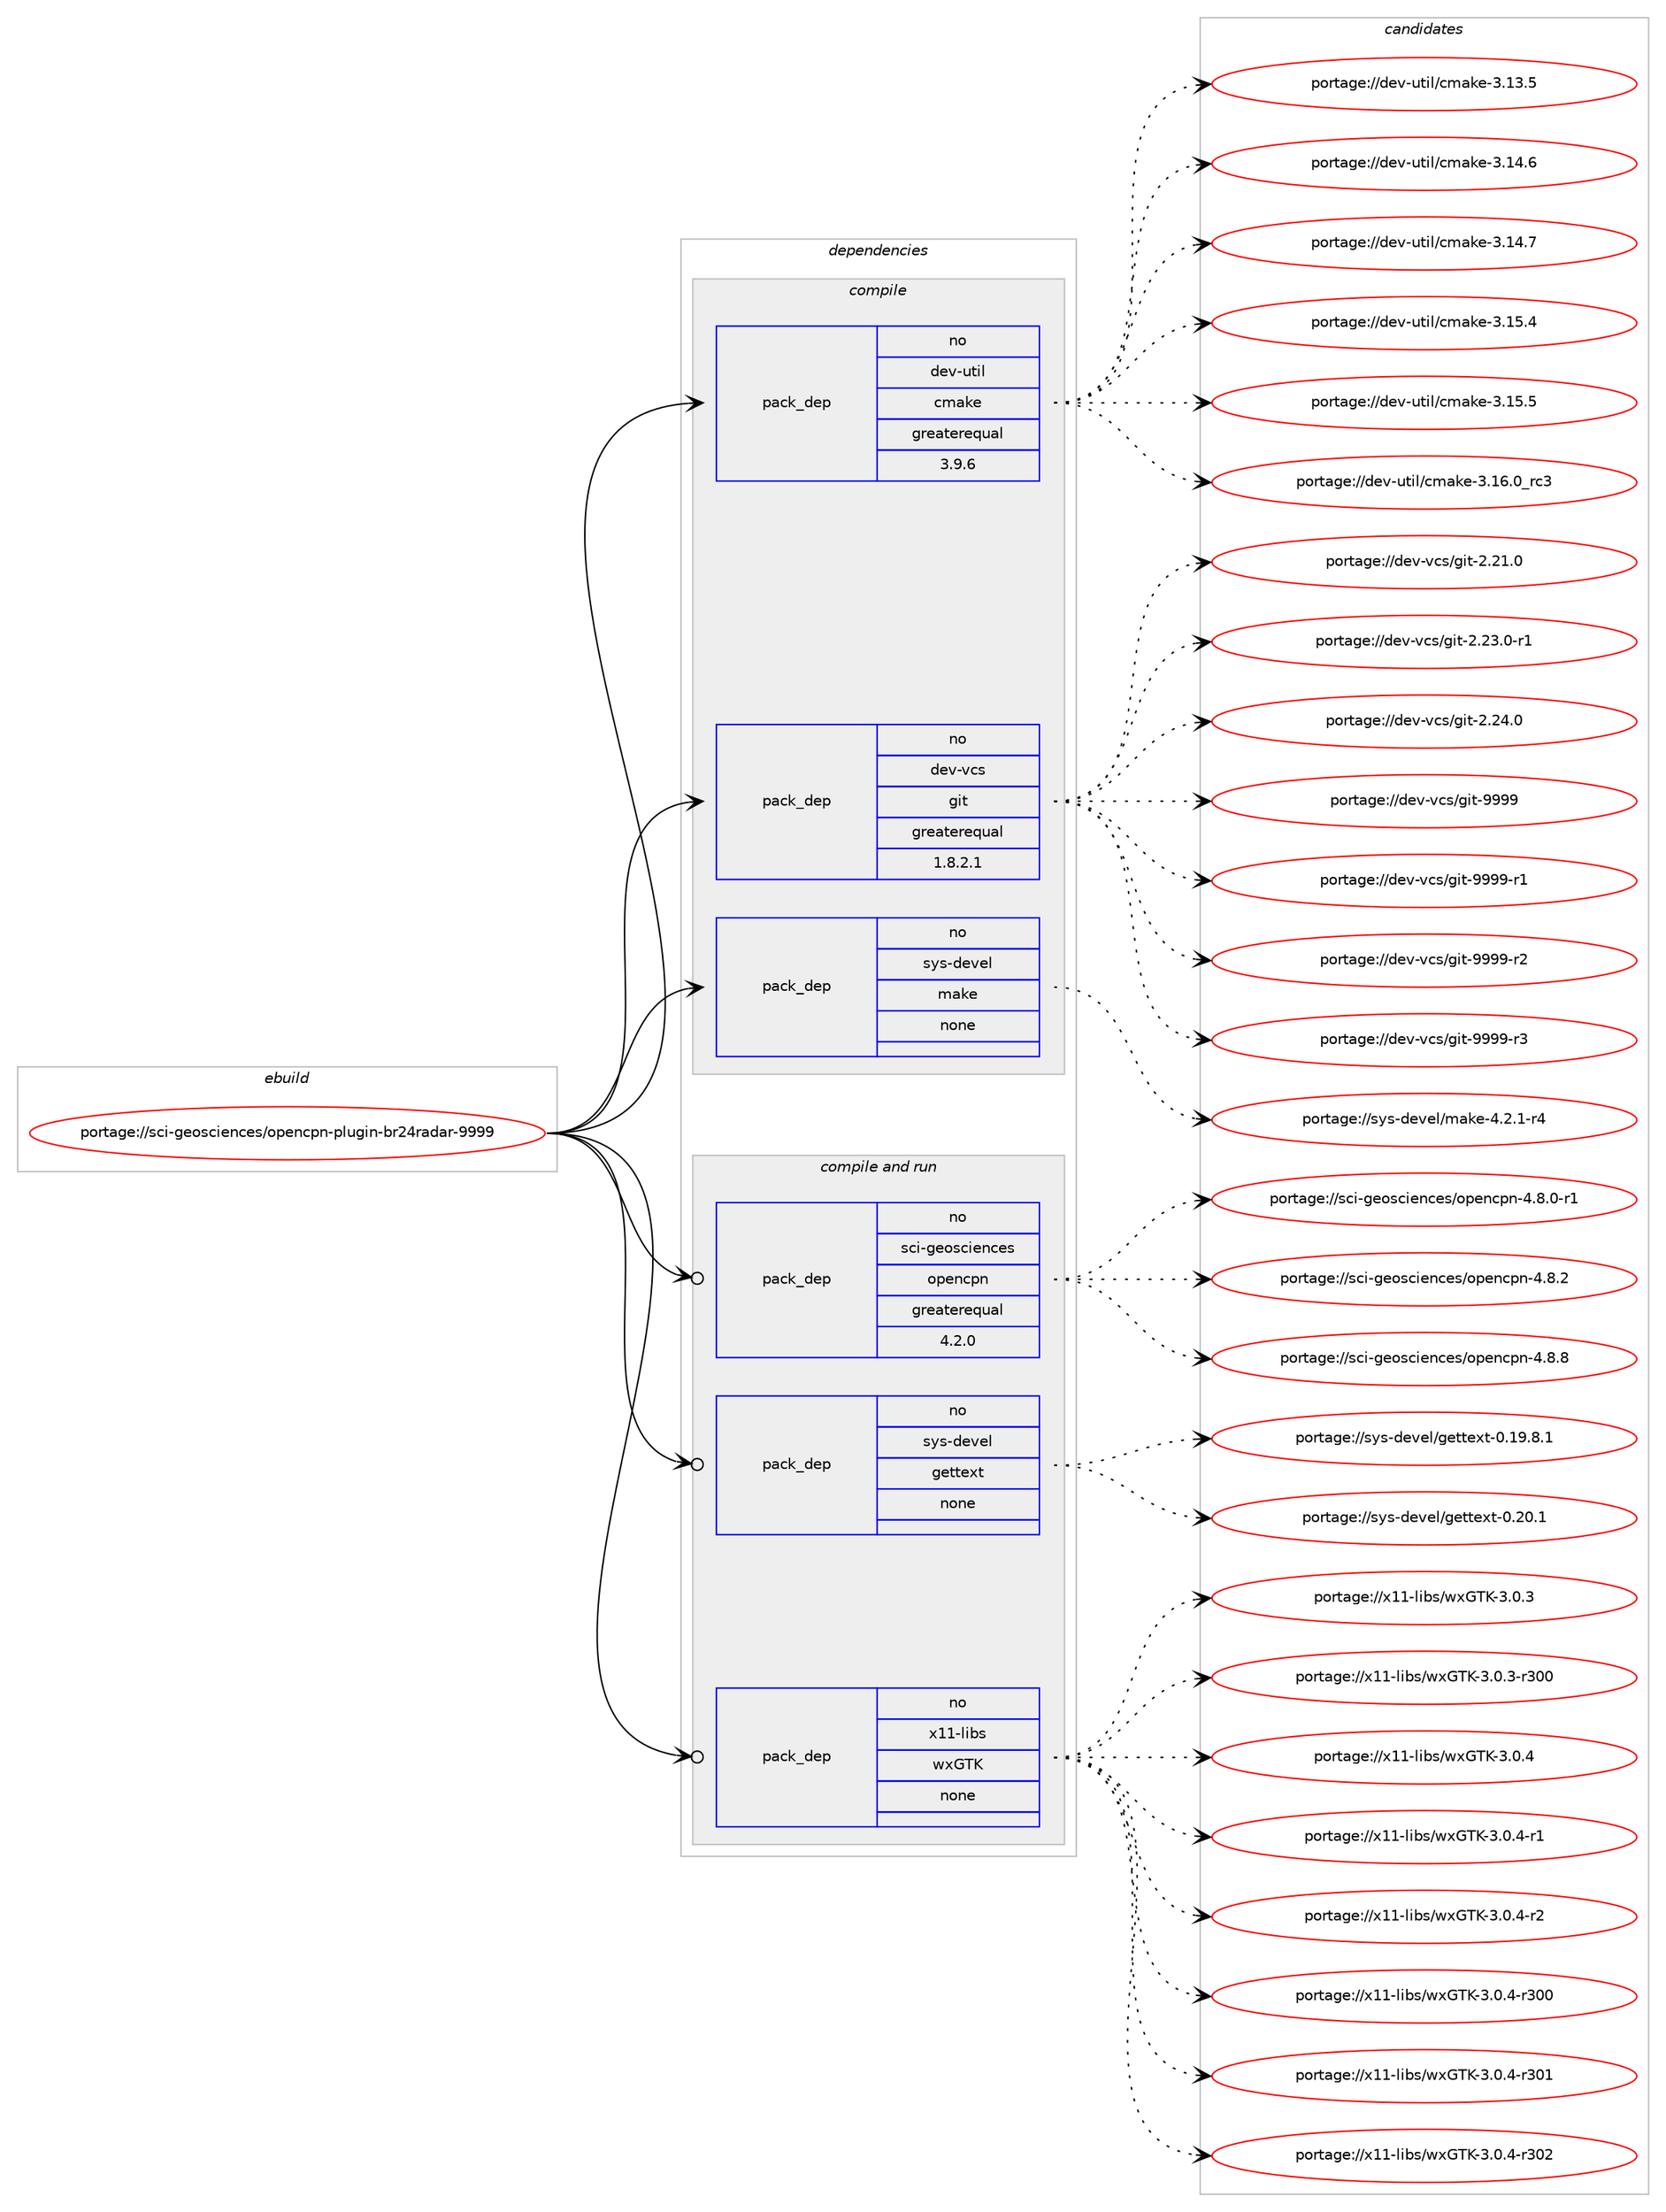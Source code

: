 digraph prolog {

# *************
# Graph options
# *************

newrank=true;
concentrate=true;
compound=true;
graph [rankdir=LR,fontname=Helvetica,fontsize=10,ranksep=1.5];#, ranksep=2.5, nodesep=0.2];
edge  [arrowhead=vee];
node  [fontname=Helvetica,fontsize=10];

# **********
# The ebuild
# **********

subgraph cluster_leftcol {
color=gray;
rank=same;
label=<<i>ebuild</i>>;
id [label="portage://sci-geosciences/opencpn-plugin-br24radar-9999", color=red, width=4, href="../sci-geosciences/opencpn-plugin-br24radar-9999.svg"];
}

# ****************
# The dependencies
# ****************

subgraph cluster_midcol {
color=gray;
label=<<i>dependencies</i>>;
subgraph cluster_compile {
fillcolor="#eeeeee";
style=filled;
label=<<i>compile</i>>;
subgraph pack285299 {
dependency387956 [label=<<TABLE BORDER="0" CELLBORDER="1" CELLSPACING="0" CELLPADDING="4" WIDTH="220"><TR><TD ROWSPAN="6" CELLPADDING="30">pack_dep</TD></TR><TR><TD WIDTH="110">no</TD></TR><TR><TD>dev-util</TD></TR><TR><TD>cmake</TD></TR><TR><TD>greaterequal</TD></TR><TR><TD>3.9.6</TD></TR></TABLE>>, shape=none, color=blue];
}
id:e -> dependency387956:w [weight=20,style="solid",arrowhead="vee"];
subgraph pack285300 {
dependency387957 [label=<<TABLE BORDER="0" CELLBORDER="1" CELLSPACING="0" CELLPADDING="4" WIDTH="220"><TR><TD ROWSPAN="6" CELLPADDING="30">pack_dep</TD></TR><TR><TD WIDTH="110">no</TD></TR><TR><TD>dev-vcs</TD></TR><TR><TD>git</TD></TR><TR><TD>greaterequal</TD></TR><TR><TD>1.8.2.1</TD></TR></TABLE>>, shape=none, color=blue];
}
id:e -> dependency387957:w [weight=20,style="solid",arrowhead="vee"];
subgraph pack285301 {
dependency387958 [label=<<TABLE BORDER="0" CELLBORDER="1" CELLSPACING="0" CELLPADDING="4" WIDTH="220"><TR><TD ROWSPAN="6" CELLPADDING="30">pack_dep</TD></TR><TR><TD WIDTH="110">no</TD></TR><TR><TD>sys-devel</TD></TR><TR><TD>make</TD></TR><TR><TD>none</TD></TR><TR><TD></TD></TR></TABLE>>, shape=none, color=blue];
}
id:e -> dependency387958:w [weight=20,style="solid",arrowhead="vee"];
}
subgraph cluster_compileandrun {
fillcolor="#eeeeee";
style=filled;
label=<<i>compile and run</i>>;
subgraph pack285302 {
dependency387959 [label=<<TABLE BORDER="0" CELLBORDER="1" CELLSPACING="0" CELLPADDING="4" WIDTH="220"><TR><TD ROWSPAN="6" CELLPADDING="30">pack_dep</TD></TR><TR><TD WIDTH="110">no</TD></TR><TR><TD>sci-geosciences</TD></TR><TR><TD>opencpn</TD></TR><TR><TD>greaterequal</TD></TR><TR><TD>4.2.0</TD></TR></TABLE>>, shape=none, color=blue];
}
id:e -> dependency387959:w [weight=20,style="solid",arrowhead="odotvee"];
subgraph pack285303 {
dependency387960 [label=<<TABLE BORDER="0" CELLBORDER="1" CELLSPACING="0" CELLPADDING="4" WIDTH="220"><TR><TD ROWSPAN="6" CELLPADDING="30">pack_dep</TD></TR><TR><TD WIDTH="110">no</TD></TR><TR><TD>sys-devel</TD></TR><TR><TD>gettext</TD></TR><TR><TD>none</TD></TR><TR><TD></TD></TR></TABLE>>, shape=none, color=blue];
}
id:e -> dependency387960:w [weight=20,style="solid",arrowhead="odotvee"];
subgraph pack285304 {
dependency387961 [label=<<TABLE BORDER="0" CELLBORDER="1" CELLSPACING="0" CELLPADDING="4" WIDTH="220"><TR><TD ROWSPAN="6" CELLPADDING="30">pack_dep</TD></TR><TR><TD WIDTH="110">no</TD></TR><TR><TD>x11-libs</TD></TR><TR><TD>wxGTK</TD></TR><TR><TD>none</TD></TR><TR><TD></TD></TR></TABLE>>, shape=none, color=blue];
}
id:e -> dependency387961:w [weight=20,style="solid",arrowhead="odotvee"];
}
subgraph cluster_run {
fillcolor="#eeeeee";
style=filled;
label=<<i>run</i>>;
}
}

# **************
# The candidates
# **************

subgraph cluster_choices {
rank=same;
color=gray;
label=<<i>candidates</i>>;

subgraph choice285299 {
color=black;
nodesep=1;
choiceportage1001011184511711610510847991099710710145514649514653 [label="portage://dev-util/cmake-3.13.5", color=red, width=4,href="../dev-util/cmake-3.13.5.svg"];
choiceportage1001011184511711610510847991099710710145514649524654 [label="portage://dev-util/cmake-3.14.6", color=red, width=4,href="../dev-util/cmake-3.14.6.svg"];
choiceportage1001011184511711610510847991099710710145514649524655 [label="portage://dev-util/cmake-3.14.7", color=red, width=4,href="../dev-util/cmake-3.14.7.svg"];
choiceportage1001011184511711610510847991099710710145514649534652 [label="portage://dev-util/cmake-3.15.4", color=red, width=4,href="../dev-util/cmake-3.15.4.svg"];
choiceportage1001011184511711610510847991099710710145514649534653 [label="portage://dev-util/cmake-3.15.5", color=red, width=4,href="../dev-util/cmake-3.15.5.svg"];
choiceportage1001011184511711610510847991099710710145514649544648951149951 [label="portage://dev-util/cmake-3.16.0_rc3", color=red, width=4,href="../dev-util/cmake-3.16.0_rc3.svg"];
dependency387956:e -> choiceportage1001011184511711610510847991099710710145514649514653:w [style=dotted,weight="100"];
dependency387956:e -> choiceportage1001011184511711610510847991099710710145514649524654:w [style=dotted,weight="100"];
dependency387956:e -> choiceportage1001011184511711610510847991099710710145514649524655:w [style=dotted,weight="100"];
dependency387956:e -> choiceportage1001011184511711610510847991099710710145514649534652:w [style=dotted,weight="100"];
dependency387956:e -> choiceportage1001011184511711610510847991099710710145514649534653:w [style=dotted,weight="100"];
dependency387956:e -> choiceportage1001011184511711610510847991099710710145514649544648951149951:w [style=dotted,weight="100"];
}
subgraph choice285300 {
color=black;
nodesep=1;
choiceportage10010111845118991154710310511645504650494648 [label="portage://dev-vcs/git-2.21.0", color=red, width=4,href="../dev-vcs/git-2.21.0.svg"];
choiceportage100101118451189911547103105116455046505146484511449 [label="portage://dev-vcs/git-2.23.0-r1", color=red, width=4,href="../dev-vcs/git-2.23.0-r1.svg"];
choiceportage10010111845118991154710310511645504650524648 [label="portage://dev-vcs/git-2.24.0", color=red, width=4,href="../dev-vcs/git-2.24.0.svg"];
choiceportage1001011184511899115471031051164557575757 [label="portage://dev-vcs/git-9999", color=red, width=4,href="../dev-vcs/git-9999.svg"];
choiceportage10010111845118991154710310511645575757574511449 [label="portage://dev-vcs/git-9999-r1", color=red, width=4,href="../dev-vcs/git-9999-r1.svg"];
choiceportage10010111845118991154710310511645575757574511450 [label="portage://dev-vcs/git-9999-r2", color=red, width=4,href="../dev-vcs/git-9999-r2.svg"];
choiceportage10010111845118991154710310511645575757574511451 [label="portage://dev-vcs/git-9999-r3", color=red, width=4,href="../dev-vcs/git-9999-r3.svg"];
dependency387957:e -> choiceportage10010111845118991154710310511645504650494648:w [style=dotted,weight="100"];
dependency387957:e -> choiceportage100101118451189911547103105116455046505146484511449:w [style=dotted,weight="100"];
dependency387957:e -> choiceportage10010111845118991154710310511645504650524648:w [style=dotted,weight="100"];
dependency387957:e -> choiceportage1001011184511899115471031051164557575757:w [style=dotted,weight="100"];
dependency387957:e -> choiceportage10010111845118991154710310511645575757574511449:w [style=dotted,weight="100"];
dependency387957:e -> choiceportage10010111845118991154710310511645575757574511450:w [style=dotted,weight="100"];
dependency387957:e -> choiceportage10010111845118991154710310511645575757574511451:w [style=dotted,weight="100"];
}
subgraph choice285301 {
color=black;
nodesep=1;
choiceportage1151211154510010111810110847109971071014552465046494511452 [label="portage://sys-devel/make-4.2.1-r4", color=red, width=4,href="../sys-devel/make-4.2.1-r4.svg"];
dependency387958:e -> choiceportage1151211154510010111810110847109971071014552465046494511452:w [style=dotted,weight="100"];
}
subgraph choice285302 {
color=black;
nodesep=1;
choiceportage1159910545103101111115991051011109910111547111112101110991121104552465646484511449 [label="portage://sci-geosciences/opencpn-4.8.0-r1", color=red, width=4,href="../sci-geosciences/opencpn-4.8.0-r1.svg"];
choiceportage115991054510310111111599105101110991011154711111210111099112110455246564650 [label="portage://sci-geosciences/opencpn-4.8.2", color=red, width=4,href="../sci-geosciences/opencpn-4.8.2.svg"];
choiceportage115991054510310111111599105101110991011154711111210111099112110455246564656 [label="portage://sci-geosciences/opencpn-4.8.8", color=red, width=4,href="../sci-geosciences/opencpn-4.8.8.svg"];
dependency387959:e -> choiceportage1159910545103101111115991051011109910111547111112101110991121104552465646484511449:w [style=dotted,weight="100"];
dependency387959:e -> choiceportage115991054510310111111599105101110991011154711111210111099112110455246564650:w [style=dotted,weight="100"];
dependency387959:e -> choiceportage115991054510310111111599105101110991011154711111210111099112110455246564656:w [style=dotted,weight="100"];
}
subgraph choice285303 {
color=black;
nodesep=1;
choiceportage1151211154510010111810110847103101116116101120116454846495746564649 [label="portage://sys-devel/gettext-0.19.8.1", color=red, width=4,href="../sys-devel/gettext-0.19.8.1.svg"];
choiceportage115121115451001011181011084710310111611610112011645484650484649 [label="portage://sys-devel/gettext-0.20.1", color=red, width=4,href="../sys-devel/gettext-0.20.1.svg"];
dependency387960:e -> choiceportage1151211154510010111810110847103101116116101120116454846495746564649:w [style=dotted,weight="100"];
dependency387960:e -> choiceportage115121115451001011181011084710310111611610112011645484650484649:w [style=dotted,weight="100"];
}
subgraph choice285304 {
color=black;
nodesep=1;
choiceportage1204949451081059811547119120718475455146484651 [label="portage://x11-libs/wxGTK-3.0.3", color=red, width=4,href="../x11-libs/wxGTK-3.0.3.svg"];
choiceportage120494945108105981154711912071847545514648465145114514848 [label="portage://x11-libs/wxGTK-3.0.3-r300", color=red, width=4,href="../x11-libs/wxGTK-3.0.3-r300.svg"];
choiceportage1204949451081059811547119120718475455146484652 [label="portage://x11-libs/wxGTK-3.0.4", color=red, width=4,href="../x11-libs/wxGTK-3.0.4.svg"];
choiceportage12049494510810598115471191207184754551464846524511449 [label="portage://x11-libs/wxGTK-3.0.4-r1", color=red, width=4,href="../x11-libs/wxGTK-3.0.4-r1.svg"];
choiceportage12049494510810598115471191207184754551464846524511450 [label="portage://x11-libs/wxGTK-3.0.4-r2", color=red, width=4,href="../x11-libs/wxGTK-3.0.4-r2.svg"];
choiceportage120494945108105981154711912071847545514648465245114514848 [label="portage://x11-libs/wxGTK-3.0.4-r300", color=red, width=4,href="../x11-libs/wxGTK-3.0.4-r300.svg"];
choiceportage120494945108105981154711912071847545514648465245114514849 [label="portage://x11-libs/wxGTK-3.0.4-r301", color=red, width=4,href="../x11-libs/wxGTK-3.0.4-r301.svg"];
choiceportage120494945108105981154711912071847545514648465245114514850 [label="portage://x11-libs/wxGTK-3.0.4-r302", color=red, width=4,href="../x11-libs/wxGTK-3.0.4-r302.svg"];
dependency387961:e -> choiceportage1204949451081059811547119120718475455146484651:w [style=dotted,weight="100"];
dependency387961:e -> choiceportage120494945108105981154711912071847545514648465145114514848:w [style=dotted,weight="100"];
dependency387961:e -> choiceportage1204949451081059811547119120718475455146484652:w [style=dotted,weight="100"];
dependency387961:e -> choiceportage12049494510810598115471191207184754551464846524511449:w [style=dotted,weight="100"];
dependency387961:e -> choiceportage12049494510810598115471191207184754551464846524511450:w [style=dotted,weight="100"];
dependency387961:e -> choiceportage120494945108105981154711912071847545514648465245114514848:w [style=dotted,weight="100"];
dependency387961:e -> choiceportage120494945108105981154711912071847545514648465245114514849:w [style=dotted,weight="100"];
dependency387961:e -> choiceportage120494945108105981154711912071847545514648465245114514850:w [style=dotted,weight="100"];
}
}

}
